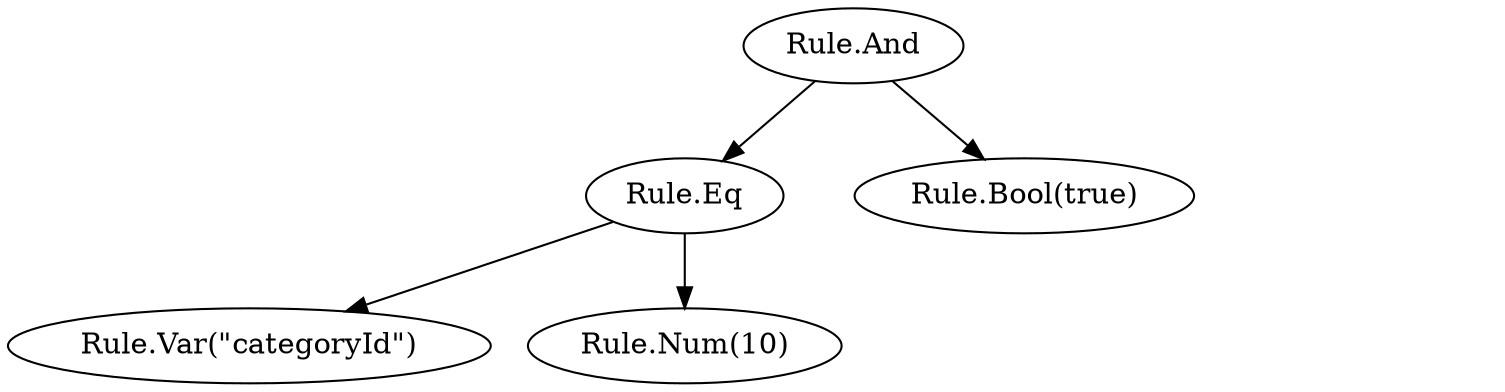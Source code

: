 digraph {
    and[label="Rule.And" class="operator,disabled"]
    eq1[label="Rule.Eq" class="operator,disabled"]
    eq2[label="Rule.Bool(true)" class="value"]
    categoryId[label="Rule.Var(\"categoryId\")" class="value,disabled"]
    one1[label="Rule.Num(1)" class="value" style="invis"]
    categoryValue[label="Rule.Num(10)" class="value,disabled"]
    one2[label="Rule.Num(1)" class="value" style="invis"]

    and -> eq1[class="disabled"]
    and -> eq2[class="disabled"]

    eq1 -> categoryId[class="disabled"]
    eq1 -> categoryValue[class="disabled"]

    eq2 -> one1[style=invis]
    eq2 -> one2[style=invis]
}
